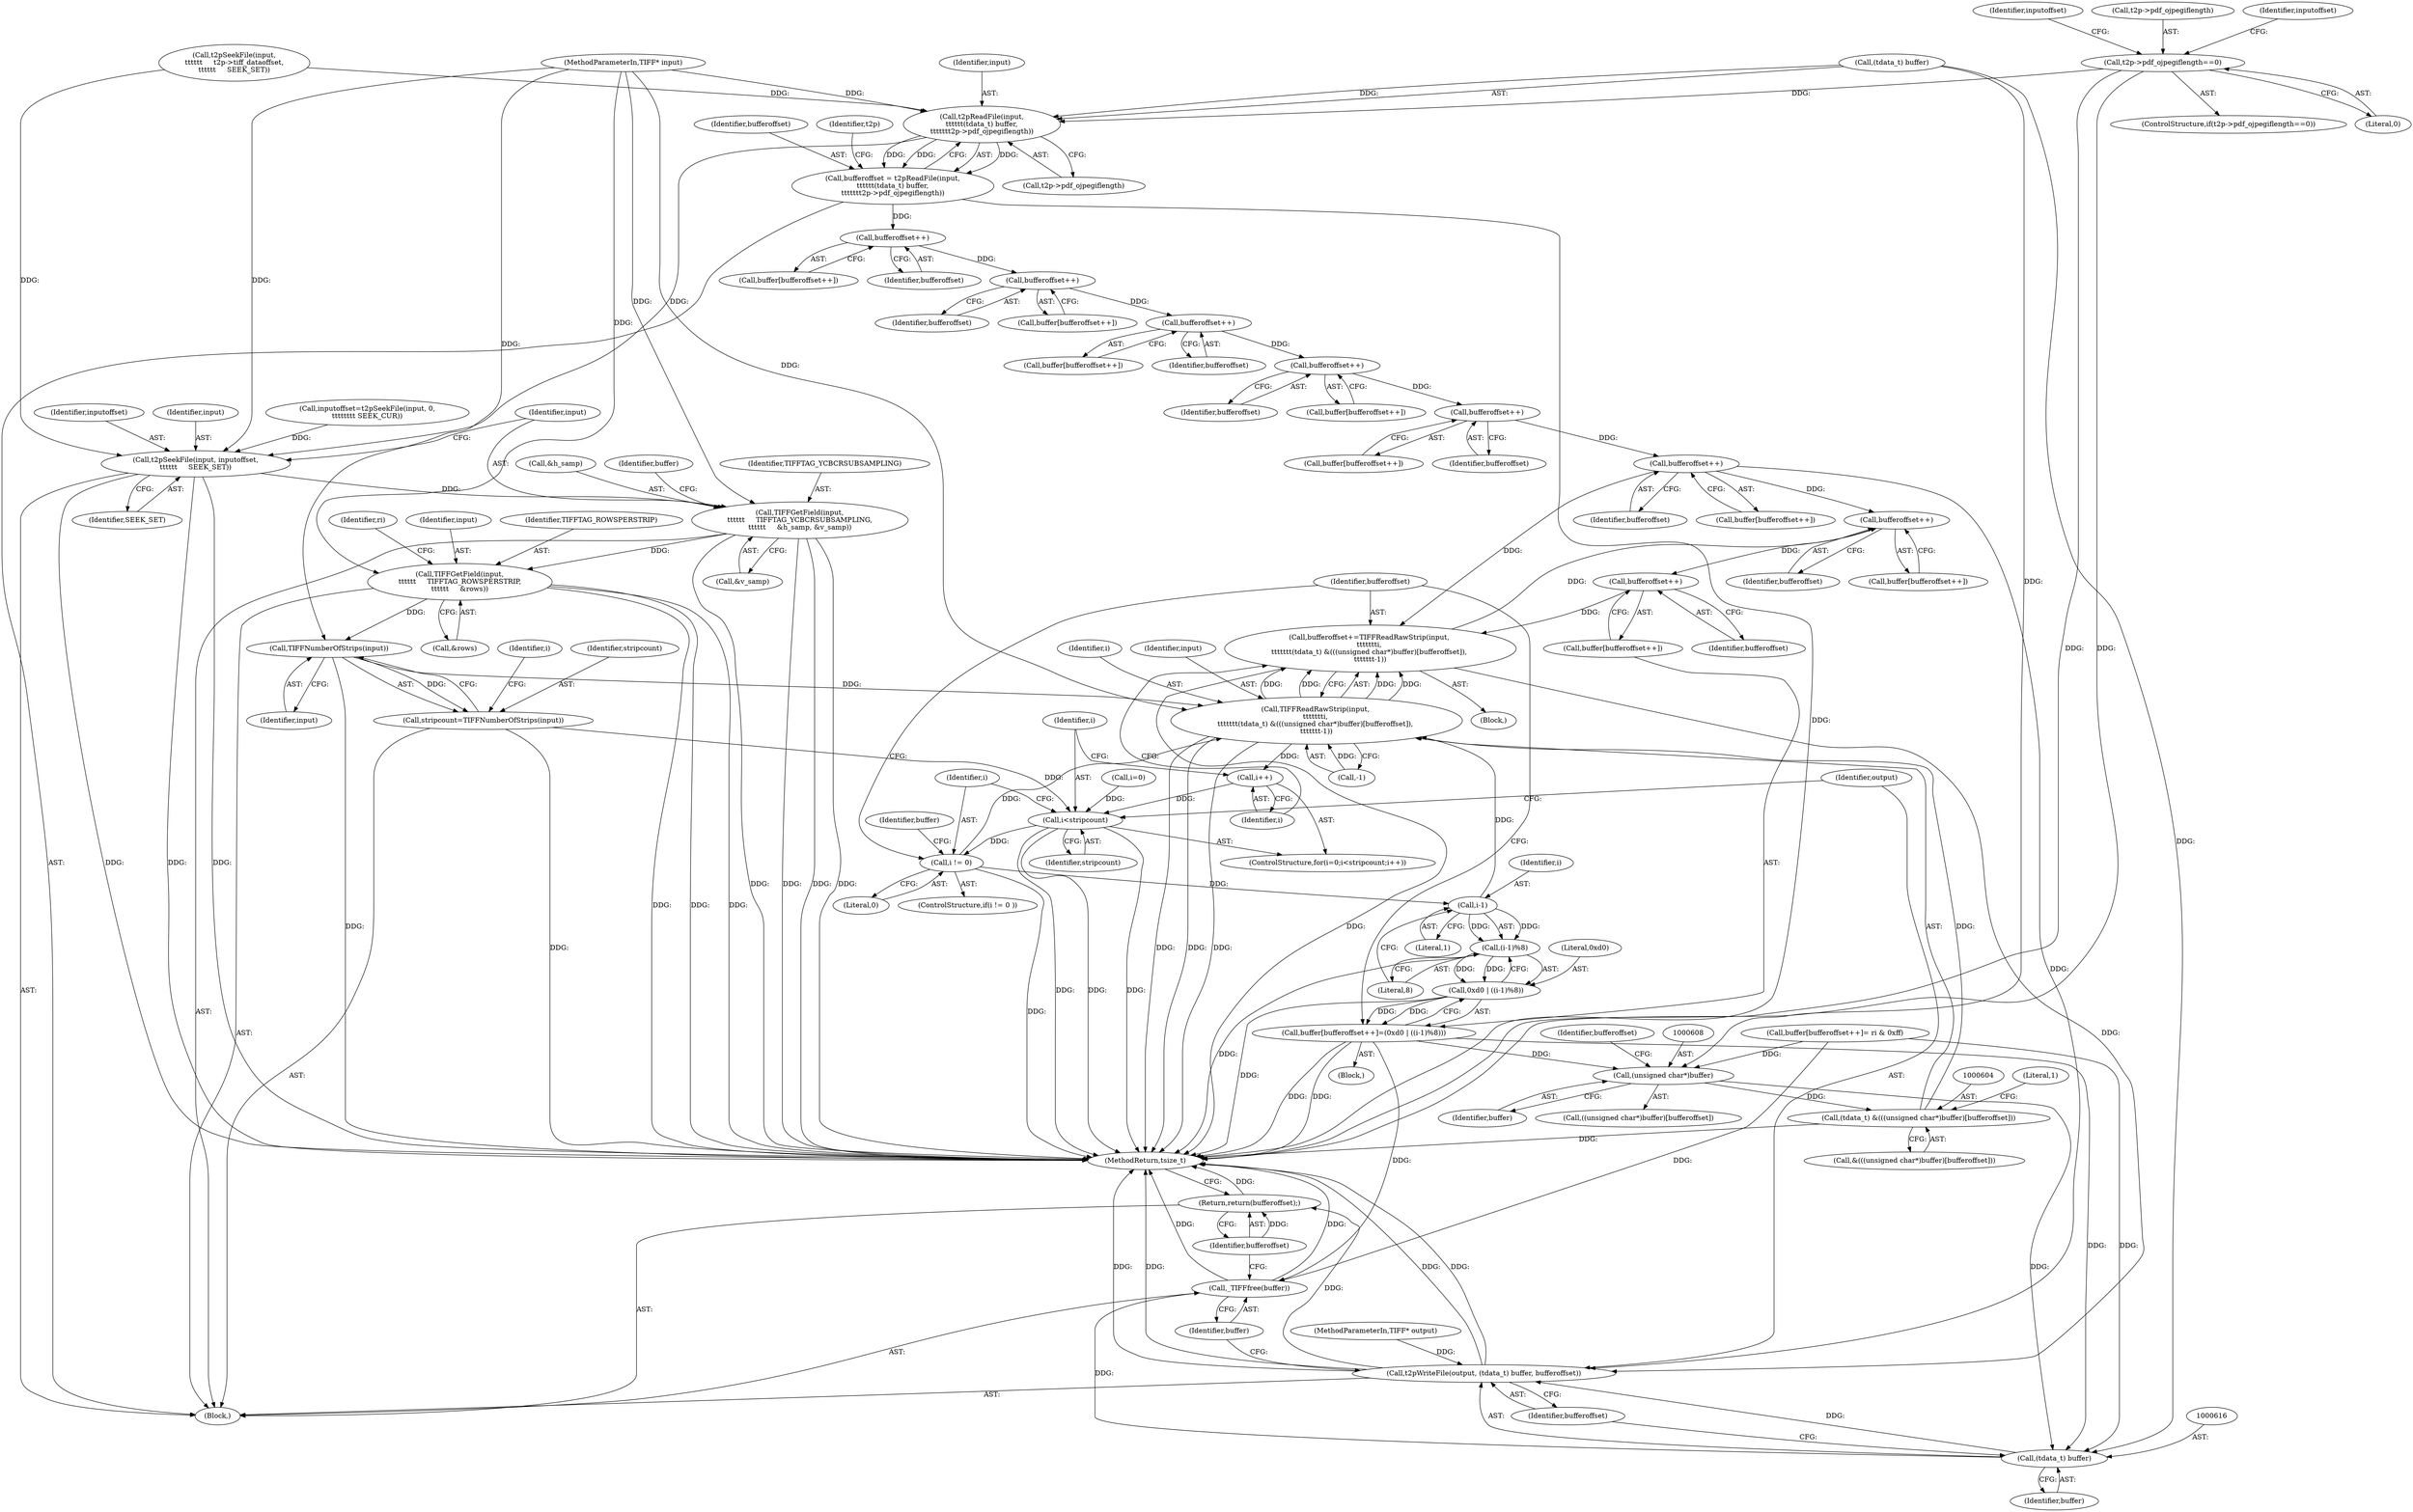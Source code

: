 digraph "0_libtiff_83a4b92815ea04969d494416eaae3d4c6b338e4a#diff-c8b4b355f9b5c06d585b23138e1c185f_4@pointer" {
"1000404" [label="(Call,t2p->pdf_ojpegiflength==0)"];
"1000464" [label="(Call,t2pReadFile(input,\n\t\t\t\t\t\t(tdata_t) buffer,\n\t\t\t\t\t\tt2p->pdf_ojpegiflength))"];
"1000462" [label="(Call,bufferoffset = t2pReadFile(input,\n\t\t\t\t\t\t(tdata_t) buffer,\n\t\t\t\t\t\tt2p->pdf_ojpegiflength))"];
"1000491" [label="(Call,bufferoffset++)"];
"1000497" [label="(Call,bufferoffset++)"];
"1000503" [label="(Call,bufferoffset++)"];
"1000509" [label="(Call,bufferoffset++)"];
"1000546" [label="(Call,bufferoffset++)"];
"1000556" [label="(Call,bufferoffset++)"];
"1000583" [label="(Call,bufferoffset++)"];
"1000589" [label="(Call,bufferoffset++)"];
"1000598" [label="(Call,bufferoffset+=TIFFReadRawStrip(input, \n\t\t\t\t\t\t\ti, \n\t\t\t\t\t\t\t(tdata_t) &(((unsigned char*)buffer)[bufferoffset]), \n\t\t\t\t\t\t\t-1))"];
"1000613" [label="(Call,t2pWriteFile(output, (tdata_t) buffer, bufferoffset))"];
"1000621" [label="(Return,return(bufferoffset);)"];
"1000477" [label="(Call,t2pSeekFile(input, inputoffset,\n\t\t\t\t\t\t     SEEK_SET))"];
"1000481" [label="(Call,TIFFGetField(input,\n\t\t\t\t\t\t     TIFFTAG_YCBCRSUBSAMPLING,\n\t\t\t\t\t\t     &h_samp, &v_samp))"];
"1000529" [label="(Call,TIFFGetField(input,\n\t\t\t\t\t\t     TIFFTAG_ROWSPERSTRIP,\n\t\t\t\t\t\t     &rows))"];
"1000563" [label="(Call,TIFFNumberOfStrips(input))"];
"1000561" [label="(Call,stripcount=TIFFNumberOfStrips(input))"];
"1000569" [label="(Call,i<stripcount)"];
"1000576" [label="(Call,i != 0)"];
"1000594" [label="(Call,i-1)"];
"1000593" [label="(Call,(i-1)%8)"];
"1000591" [label="(Call,0xd0 | ((i-1)%8))"];
"1000586" [label="(Call,buffer[bufferoffset++]=(0xd0 | ((i-1)%8)))"];
"1000607" [label="(Call,(unsigned char*)buffer)"];
"1000603" [label="(Call,(tdata_t) &(((unsigned char*)buffer)[bufferoffset]))"];
"1000600" [label="(Call,TIFFReadRawStrip(input, \n\t\t\t\t\t\t\ti, \n\t\t\t\t\t\t\t(tdata_t) &(((unsigned char*)buffer)[bufferoffset]), \n\t\t\t\t\t\t\t-1))"];
"1000572" [label="(Call,i++)"];
"1000615" [label="(Call,(tdata_t) buffer)"];
"1000619" [label="(Call,_TIFFfree(buffer))"];
"1000561" [label="(Call,stripcount=TIFFNumberOfStrips(input))"];
"1000482" [label="(Identifier,input)"];
"1000477" [label="(Call,t2pSeekFile(input, inputoffset,\n\t\t\t\t\t\t     SEEK_SET))"];
"1000509" [label="(Call,bufferoffset++)"];
"1000464" [label="(Call,t2pReadFile(input,\n\t\t\t\t\t\t(tdata_t) buffer,\n\t\t\t\t\t\tt2p->pdf_ojpegiflength))"];
"1000469" [label="(Call,t2p->pdf_ojpegiflength)"];
"1000547" [label="(Identifier,bufferoffset)"];
"1000595" [label="(Identifier,i)"];
"1000449" [label="(Block,)"];
"1000590" [label="(Identifier,bufferoffset)"];
"1000451" [label="(Identifier,inputoffset)"];
"1000622" [label="(Identifier,bufferoffset)"];
"1000582" [label="(Identifier,buffer)"];
"1000573" [label="(Identifier,i)"];
"1000495" [label="(Call,buffer[bufferoffset++])"];
"1000577" [label="(Identifier,i)"];
"1000492" [label="(Identifier,bufferoffset)"];
"1000532" [label="(Call,&rows)"];
"1000586" [label="(Call,buffer[bufferoffset++]=(0xd0 | ((i-1)%8)))"];
"1000594" [label="(Call,i-1)"];
"1000403" [label="(ControlStructure,if(t2p->pdf_ojpegiflength==0))"];
"1000601" [label="(Identifier,input)"];
"1000491" [label="(Call,bufferoffset++)"];
"1000614" [label="(Identifier,output)"];
"1000615" [label="(Call,(tdata_t) buffer)"];
"1000591" [label="(Call,0xd0 | ((i-1)%8))"];
"1000466" [label="(Call,(tdata_t) buffer)"];
"1000479" [label="(Identifier,inputoffset)"];
"1000605" [label="(Call,&(((unsigned char*)buffer)[bufferoffset]))"];
"1000504" [label="(Identifier,bufferoffset)"];
"1000530" [label="(Identifier,input)"];
"1000620" [label="(Identifier,buffer)"];
"1000611" [label="(Call,-1)"];
"1000583" [label="(Call,bufferoffset++)"];
"1000405" [label="(Call,t2p->pdf_ojpegiflength)"];
"1000587" [label="(Call,buffer[bufferoffset++])"];
"1000478" [label="(Identifier,input)"];
"1000498" [label="(Identifier,bufferoffset)"];
"1000565" [label="(ControlStructure,for(i=0;i<stripcount;i++))"];
"1000569" [label="(Call,i<stripcount)"];
"1000597" [label="(Literal,8)"];
"1000603" [label="(Call,(tdata_t) &(((unsigned char*)buffer)[bufferoffset]))"];
"1000531" [label="(Identifier,TIFFTAG_ROWSPERSTRIP)"];
"1000483" [label="(Identifier,TIFFTAG_YCBCRSUBSAMPLING)"];
"1000581" [label="(Call,buffer[bufferoffset++])"];
"1000575" [label="(ControlStructure,if(i != 0 ))"];
"1000450" [label="(Call,inputoffset=t2pSeekFile(input, 0,\n\t\t\t\t\t\t\t\t SEEK_CUR))"];
"1000546" [label="(Call,bufferoffset++)"];
"1000607" [label="(Call,(unsigned char*)buffer)"];
"1000481" [label="(Call,TIFFGetField(input,\n\t\t\t\t\t\t     TIFFTAG_YCBCRSUBSAMPLING,\n\t\t\t\t\t\t     &h_samp, &v_samp))"];
"1000618" [label="(Identifier,bufferoffset)"];
"1000535" [label="(Identifier,ri)"];
"1000617" [label="(Identifier,buffer)"];
"1000593" [label="(Call,(i-1)%8)"];
"1000613" [label="(Call,t2pWriteFile(output, (tdata_t) buffer, bufferoffset))"];
"1000589" [label="(Call,bufferoffset++)"];
"1001945" [label="(MethodReturn,tsize_t)"];
"1000474" [label="(Identifier,t2p)"];
"1000105" [label="(MethodParameterIn,TIFF* input)"];
"1000497" [label="(Call,bufferoffset++)"];
"1000571" [label="(Identifier,stripcount)"];
"1000529" [label="(Call,TIFFGetField(input,\n\t\t\t\t\t\t     TIFFTAG_ROWSPERSTRIP,\n\t\t\t\t\t\t     &rows))"];
"1000463" [label="(Identifier,bufferoffset)"];
"1000507" [label="(Call,buffer[bufferoffset++])"];
"1000106" [label="(MethodParameterIn,TIFF* output)"];
"1000486" [label="(Call,&v_samp)"];
"1000579" [label="(Block,)"];
"1000599" [label="(Identifier,bufferoffset)"];
"1000564" [label="(Identifier,input)"];
"1000578" [label="(Literal,0)"];
"1000570" [label="(Identifier,i)"];
"1000411" [label="(Identifier,inputoffset)"];
"1000408" [label="(Literal,0)"];
"1000510" [label="(Identifier,bufferoffset)"];
"1000489" [label="(Call,buffer[bufferoffset++])"];
"1000501" [label="(Call,buffer[bufferoffset++])"];
"1000576" [label="(Call,i != 0)"];
"1000609" [label="(Identifier,buffer)"];
"1000574" [label="(Block,)"];
"1000462" [label="(Call,bufferoffset = t2pReadFile(input,\n\t\t\t\t\t\t(tdata_t) buffer,\n\t\t\t\t\t\tt2p->pdf_ojpegiflength))"];
"1000584" [label="(Identifier,bufferoffset)"];
"1000619" [label="(Call,_TIFFfree(buffer))"];
"1000503" [label="(Call,bufferoffset++)"];
"1000556" [label="(Call,bufferoffset++)"];
"1000456" [label="(Call,t2pSeekFile(input,\n\t\t\t\t\t\t     t2p->tiff_dataoffset,\n\t\t\t\t\t\t     SEEK_SET))"];
"1000563" [label="(Call,TIFFNumberOfStrips(input))"];
"1000600" [label="(Call,TIFFReadRawStrip(input, \n\t\t\t\t\t\t\ti, \n\t\t\t\t\t\t\t(tdata_t) &(((unsigned char*)buffer)[bufferoffset]), \n\t\t\t\t\t\t\t-1))"];
"1000465" [label="(Identifier,input)"];
"1000602" [label="(Identifier,i)"];
"1000557" [label="(Identifier,bufferoffset)"];
"1000554" [label="(Call,buffer[bufferoffset++])"];
"1000480" [label="(Identifier,SEEK_SET)"];
"1000553" [label="(Call,buffer[bufferoffset++]= ri & 0xff)"];
"1000621" [label="(Return,return(bufferoffset);)"];
"1000562" [label="(Identifier,stripcount)"];
"1000610" [label="(Identifier,bufferoffset)"];
"1000566" [label="(Call,i=0)"];
"1000598" [label="(Call,bufferoffset+=TIFFReadRawStrip(input, \n\t\t\t\t\t\t\ti, \n\t\t\t\t\t\t\t(tdata_t) &(((unsigned char*)buffer)[bufferoffset]), \n\t\t\t\t\t\t\t-1))"];
"1000544" [label="(Call,buffer[bufferoffset++])"];
"1000592" [label="(Literal,0xd0)"];
"1000606" [label="(Call,((unsigned char*)buffer)[bufferoffset])"];
"1000596" [label="(Literal,1)"];
"1000404" [label="(Call,t2p->pdf_ojpegiflength==0)"];
"1000612" [label="(Literal,1)"];
"1000484" [label="(Call,&h_samp)"];
"1000567" [label="(Identifier,i)"];
"1000572" [label="(Call,i++)"];
"1000490" [label="(Identifier,buffer)"];
"1000404" -> "1000403"  [label="AST: "];
"1000404" -> "1000408"  [label="CFG: "];
"1000405" -> "1000404"  [label="AST: "];
"1000408" -> "1000404"  [label="AST: "];
"1000411" -> "1000404"  [label="CFG: "];
"1000451" -> "1000404"  [label="CFG: "];
"1000404" -> "1001945"  [label="DDG: "];
"1000404" -> "1001945"  [label="DDG: "];
"1000404" -> "1000464"  [label="DDG: "];
"1000464" -> "1000462"  [label="AST: "];
"1000464" -> "1000469"  [label="CFG: "];
"1000465" -> "1000464"  [label="AST: "];
"1000466" -> "1000464"  [label="AST: "];
"1000469" -> "1000464"  [label="AST: "];
"1000462" -> "1000464"  [label="CFG: "];
"1000464" -> "1000462"  [label="DDG: "];
"1000464" -> "1000462"  [label="DDG: "];
"1000464" -> "1000462"  [label="DDG: "];
"1000456" -> "1000464"  [label="DDG: "];
"1000105" -> "1000464"  [label="DDG: "];
"1000466" -> "1000464"  [label="DDG: "];
"1000464" -> "1000477"  [label="DDG: "];
"1000462" -> "1000449"  [label="AST: "];
"1000463" -> "1000462"  [label="AST: "];
"1000474" -> "1000462"  [label="CFG: "];
"1000462" -> "1001945"  [label="DDG: "];
"1000462" -> "1000491"  [label="DDG: "];
"1000491" -> "1000489"  [label="AST: "];
"1000491" -> "1000492"  [label="CFG: "];
"1000492" -> "1000491"  [label="AST: "];
"1000489" -> "1000491"  [label="CFG: "];
"1000491" -> "1000497"  [label="DDG: "];
"1000497" -> "1000495"  [label="AST: "];
"1000497" -> "1000498"  [label="CFG: "];
"1000498" -> "1000497"  [label="AST: "];
"1000495" -> "1000497"  [label="CFG: "];
"1000497" -> "1000503"  [label="DDG: "];
"1000503" -> "1000501"  [label="AST: "];
"1000503" -> "1000504"  [label="CFG: "];
"1000504" -> "1000503"  [label="AST: "];
"1000501" -> "1000503"  [label="CFG: "];
"1000503" -> "1000509"  [label="DDG: "];
"1000509" -> "1000507"  [label="AST: "];
"1000509" -> "1000510"  [label="CFG: "];
"1000510" -> "1000509"  [label="AST: "];
"1000507" -> "1000509"  [label="CFG: "];
"1000509" -> "1000546"  [label="DDG: "];
"1000546" -> "1000544"  [label="AST: "];
"1000546" -> "1000547"  [label="CFG: "];
"1000547" -> "1000546"  [label="AST: "];
"1000544" -> "1000546"  [label="CFG: "];
"1000546" -> "1000556"  [label="DDG: "];
"1000556" -> "1000554"  [label="AST: "];
"1000556" -> "1000557"  [label="CFG: "];
"1000557" -> "1000556"  [label="AST: "];
"1000554" -> "1000556"  [label="CFG: "];
"1000556" -> "1000583"  [label="DDG: "];
"1000556" -> "1000598"  [label="DDG: "];
"1000556" -> "1000613"  [label="DDG: "];
"1000583" -> "1000581"  [label="AST: "];
"1000583" -> "1000584"  [label="CFG: "];
"1000584" -> "1000583"  [label="AST: "];
"1000581" -> "1000583"  [label="CFG: "];
"1000598" -> "1000583"  [label="DDG: "];
"1000583" -> "1000589"  [label="DDG: "];
"1000589" -> "1000587"  [label="AST: "];
"1000589" -> "1000590"  [label="CFG: "];
"1000590" -> "1000589"  [label="AST: "];
"1000587" -> "1000589"  [label="CFG: "];
"1000589" -> "1000598"  [label="DDG: "];
"1000598" -> "1000574"  [label="AST: "];
"1000598" -> "1000600"  [label="CFG: "];
"1000599" -> "1000598"  [label="AST: "];
"1000600" -> "1000598"  [label="AST: "];
"1000573" -> "1000598"  [label="CFG: "];
"1000598" -> "1001945"  [label="DDG: "];
"1000600" -> "1000598"  [label="DDG: "];
"1000600" -> "1000598"  [label="DDG: "];
"1000600" -> "1000598"  [label="DDG: "];
"1000600" -> "1000598"  [label="DDG: "];
"1000598" -> "1000613"  [label="DDG: "];
"1000613" -> "1000449"  [label="AST: "];
"1000613" -> "1000618"  [label="CFG: "];
"1000614" -> "1000613"  [label="AST: "];
"1000615" -> "1000613"  [label="AST: "];
"1000618" -> "1000613"  [label="AST: "];
"1000620" -> "1000613"  [label="CFG: "];
"1000613" -> "1001945"  [label="DDG: "];
"1000613" -> "1001945"  [label="DDG: "];
"1000613" -> "1001945"  [label="DDG: "];
"1000613" -> "1001945"  [label="DDG: "];
"1000106" -> "1000613"  [label="DDG: "];
"1000615" -> "1000613"  [label="DDG: "];
"1000613" -> "1000621"  [label="DDG: "];
"1000621" -> "1000449"  [label="AST: "];
"1000621" -> "1000622"  [label="CFG: "];
"1000622" -> "1000621"  [label="AST: "];
"1001945" -> "1000621"  [label="CFG: "];
"1000621" -> "1001945"  [label="DDG: "];
"1000622" -> "1000621"  [label="DDG: "];
"1000477" -> "1000449"  [label="AST: "];
"1000477" -> "1000480"  [label="CFG: "];
"1000478" -> "1000477"  [label="AST: "];
"1000479" -> "1000477"  [label="AST: "];
"1000480" -> "1000477"  [label="AST: "];
"1000482" -> "1000477"  [label="CFG: "];
"1000477" -> "1001945"  [label="DDG: "];
"1000477" -> "1001945"  [label="DDG: "];
"1000477" -> "1001945"  [label="DDG: "];
"1000105" -> "1000477"  [label="DDG: "];
"1000450" -> "1000477"  [label="DDG: "];
"1000456" -> "1000477"  [label="DDG: "];
"1000477" -> "1000481"  [label="DDG: "];
"1000481" -> "1000449"  [label="AST: "];
"1000481" -> "1000486"  [label="CFG: "];
"1000482" -> "1000481"  [label="AST: "];
"1000483" -> "1000481"  [label="AST: "];
"1000484" -> "1000481"  [label="AST: "];
"1000486" -> "1000481"  [label="AST: "];
"1000490" -> "1000481"  [label="CFG: "];
"1000481" -> "1001945"  [label="DDG: "];
"1000481" -> "1001945"  [label="DDG: "];
"1000481" -> "1001945"  [label="DDG: "];
"1000481" -> "1001945"  [label="DDG: "];
"1000105" -> "1000481"  [label="DDG: "];
"1000481" -> "1000529"  [label="DDG: "];
"1000529" -> "1000449"  [label="AST: "];
"1000529" -> "1000532"  [label="CFG: "];
"1000530" -> "1000529"  [label="AST: "];
"1000531" -> "1000529"  [label="AST: "];
"1000532" -> "1000529"  [label="AST: "];
"1000535" -> "1000529"  [label="CFG: "];
"1000529" -> "1001945"  [label="DDG: "];
"1000529" -> "1001945"  [label="DDG: "];
"1000529" -> "1001945"  [label="DDG: "];
"1000105" -> "1000529"  [label="DDG: "];
"1000529" -> "1000563"  [label="DDG: "];
"1000563" -> "1000561"  [label="AST: "];
"1000563" -> "1000564"  [label="CFG: "];
"1000564" -> "1000563"  [label="AST: "];
"1000561" -> "1000563"  [label="CFG: "];
"1000563" -> "1001945"  [label="DDG: "];
"1000563" -> "1000561"  [label="DDG: "];
"1000105" -> "1000563"  [label="DDG: "];
"1000563" -> "1000600"  [label="DDG: "];
"1000561" -> "1000449"  [label="AST: "];
"1000562" -> "1000561"  [label="AST: "];
"1000567" -> "1000561"  [label="CFG: "];
"1000561" -> "1001945"  [label="DDG: "];
"1000561" -> "1000569"  [label="DDG: "];
"1000569" -> "1000565"  [label="AST: "];
"1000569" -> "1000571"  [label="CFG: "];
"1000570" -> "1000569"  [label="AST: "];
"1000571" -> "1000569"  [label="AST: "];
"1000577" -> "1000569"  [label="CFG: "];
"1000614" -> "1000569"  [label="CFG: "];
"1000569" -> "1001945"  [label="DDG: "];
"1000569" -> "1001945"  [label="DDG: "];
"1000569" -> "1001945"  [label="DDG: "];
"1000566" -> "1000569"  [label="DDG: "];
"1000572" -> "1000569"  [label="DDG: "];
"1000569" -> "1000576"  [label="DDG: "];
"1000576" -> "1000575"  [label="AST: "];
"1000576" -> "1000578"  [label="CFG: "];
"1000577" -> "1000576"  [label="AST: "];
"1000578" -> "1000576"  [label="AST: "];
"1000582" -> "1000576"  [label="CFG: "];
"1000599" -> "1000576"  [label="CFG: "];
"1000576" -> "1001945"  [label="DDG: "];
"1000576" -> "1000594"  [label="DDG: "];
"1000576" -> "1000600"  [label="DDG: "];
"1000594" -> "1000593"  [label="AST: "];
"1000594" -> "1000596"  [label="CFG: "];
"1000595" -> "1000594"  [label="AST: "];
"1000596" -> "1000594"  [label="AST: "];
"1000597" -> "1000594"  [label="CFG: "];
"1000594" -> "1000593"  [label="DDG: "];
"1000594" -> "1000593"  [label="DDG: "];
"1000594" -> "1000600"  [label="DDG: "];
"1000593" -> "1000591"  [label="AST: "];
"1000593" -> "1000597"  [label="CFG: "];
"1000597" -> "1000593"  [label="AST: "];
"1000591" -> "1000593"  [label="CFG: "];
"1000593" -> "1001945"  [label="DDG: "];
"1000593" -> "1000591"  [label="DDG: "];
"1000593" -> "1000591"  [label="DDG: "];
"1000591" -> "1000586"  [label="AST: "];
"1000592" -> "1000591"  [label="AST: "];
"1000586" -> "1000591"  [label="CFG: "];
"1000591" -> "1001945"  [label="DDG: "];
"1000591" -> "1000586"  [label="DDG: "];
"1000591" -> "1000586"  [label="DDG: "];
"1000586" -> "1000579"  [label="AST: "];
"1000587" -> "1000586"  [label="AST: "];
"1000599" -> "1000586"  [label="CFG: "];
"1000586" -> "1001945"  [label="DDG: "];
"1000586" -> "1001945"  [label="DDG: "];
"1000586" -> "1000607"  [label="DDG: "];
"1000586" -> "1000615"  [label="DDG: "];
"1000586" -> "1000619"  [label="DDG: "];
"1000607" -> "1000606"  [label="AST: "];
"1000607" -> "1000609"  [label="CFG: "];
"1000608" -> "1000607"  [label="AST: "];
"1000609" -> "1000607"  [label="AST: "];
"1000610" -> "1000607"  [label="CFG: "];
"1000607" -> "1000603"  [label="DDG: "];
"1000553" -> "1000607"  [label="DDG: "];
"1000466" -> "1000607"  [label="DDG: "];
"1000607" -> "1000615"  [label="DDG: "];
"1000603" -> "1000600"  [label="AST: "];
"1000603" -> "1000605"  [label="CFG: "];
"1000604" -> "1000603"  [label="AST: "];
"1000605" -> "1000603"  [label="AST: "];
"1000612" -> "1000603"  [label="CFG: "];
"1000603" -> "1001945"  [label="DDG: "];
"1000603" -> "1000600"  [label="DDG: "];
"1000600" -> "1000611"  [label="CFG: "];
"1000601" -> "1000600"  [label="AST: "];
"1000602" -> "1000600"  [label="AST: "];
"1000611" -> "1000600"  [label="AST: "];
"1000600" -> "1001945"  [label="DDG: "];
"1000600" -> "1001945"  [label="DDG: "];
"1000600" -> "1001945"  [label="DDG: "];
"1000600" -> "1000572"  [label="DDG: "];
"1000105" -> "1000600"  [label="DDG: "];
"1000611" -> "1000600"  [label="DDG: "];
"1000572" -> "1000565"  [label="AST: "];
"1000572" -> "1000573"  [label="CFG: "];
"1000573" -> "1000572"  [label="AST: "];
"1000570" -> "1000572"  [label="CFG: "];
"1000615" -> "1000617"  [label="CFG: "];
"1000616" -> "1000615"  [label="AST: "];
"1000617" -> "1000615"  [label="AST: "];
"1000618" -> "1000615"  [label="CFG: "];
"1000553" -> "1000615"  [label="DDG: "];
"1000466" -> "1000615"  [label="DDG: "];
"1000615" -> "1000619"  [label="DDG: "];
"1000619" -> "1000449"  [label="AST: "];
"1000619" -> "1000620"  [label="CFG: "];
"1000620" -> "1000619"  [label="AST: "];
"1000622" -> "1000619"  [label="CFG: "];
"1000619" -> "1001945"  [label="DDG: "];
"1000619" -> "1001945"  [label="DDG: "];
"1000553" -> "1000619"  [label="DDG: "];
}
